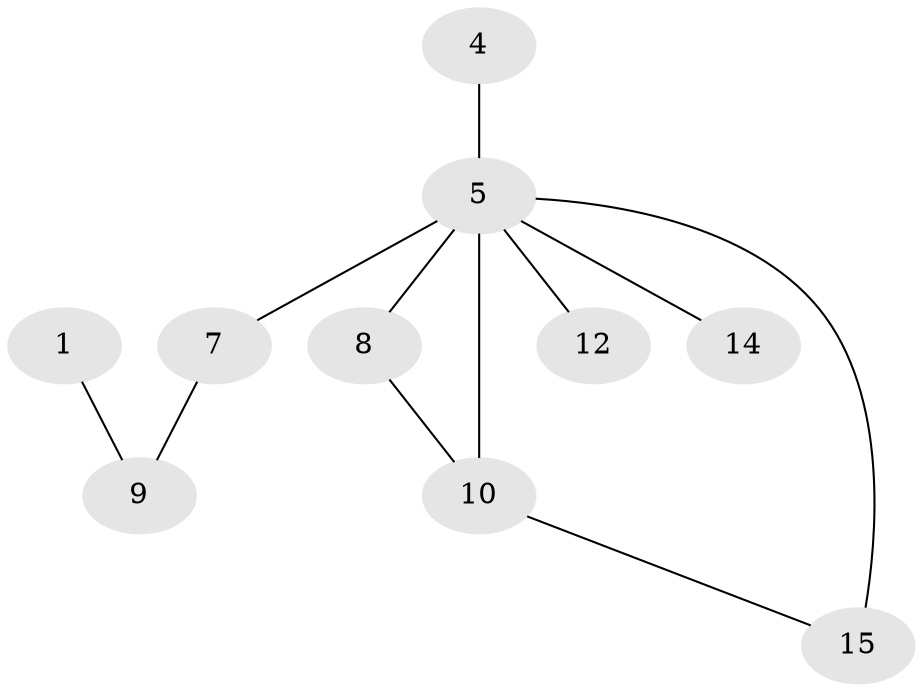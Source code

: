 // original degree distribution, {2: 0.288135593220339, 0: 0.11864406779661017, 1: 0.23728813559322035, 4: 0.15254237288135594, 3: 0.15254237288135594, 5: 0.05084745762711865}
// Generated by graph-tools (version 1.1) at 2025/48/03/04/25 22:48:20]
// undirected, 10 vertices, 11 edges
graph export_dot {
  node [color=gray90,style=filled];
  1;
  4;
  5;
  7;
  8;
  9;
  10;
  12;
  14;
  15;
  1 -- 9 [weight=1.0];
  4 -- 5 [weight=2.0];
  5 -- 7 [weight=3.0];
  5 -- 8 [weight=1.0];
  5 -- 10 [weight=2.0];
  5 -- 12 [weight=2.0];
  5 -- 14 [weight=1.0];
  5 -- 15 [weight=2.0];
  7 -- 9 [weight=1.0];
  8 -- 10 [weight=1.0];
  10 -- 15 [weight=1.0];
}
